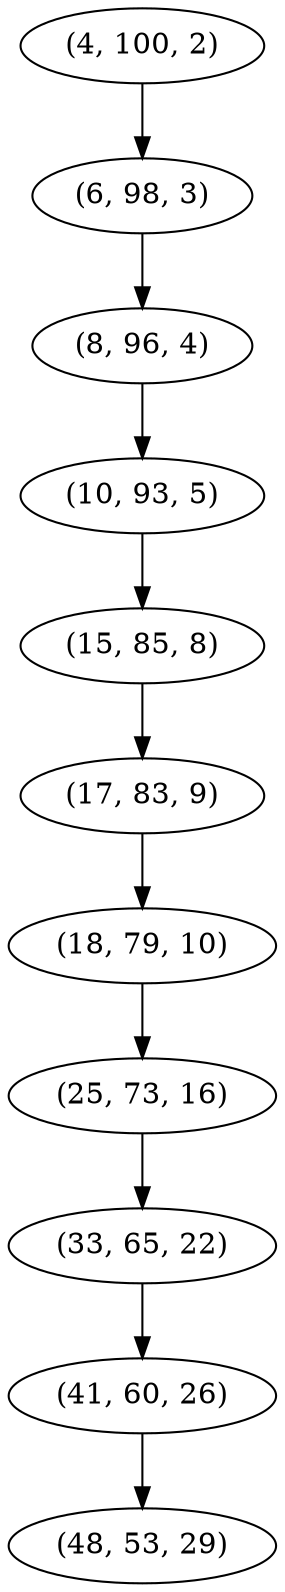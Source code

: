 digraph tree {
    "(4, 100, 2)";
    "(6, 98, 3)";
    "(8, 96, 4)";
    "(10, 93, 5)";
    "(15, 85, 8)";
    "(17, 83, 9)";
    "(18, 79, 10)";
    "(25, 73, 16)";
    "(33, 65, 22)";
    "(41, 60, 26)";
    "(48, 53, 29)";
    "(4, 100, 2)" -> "(6, 98, 3)";
    "(6, 98, 3)" -> "(8, 96, 4)";
    "(8, 96, 4)" -> "(10, 93, 5)";
    "(10, 93, 5)" -> "(15, 85, 8)";
    "(15, 85, 8)" -> "(17, 83, 9)";
    "(17, 83, 9)" -> "(18, 79, 10)";
    "(18, 79, 10)" -> "(25, 73, 16)";
    "(25, 73, 16)" -> "(33, 65, 22)";
    "(33, 65, 22)" -> "(41, 60, 26)";
    "(41, 60, 26)" -> "(48, 53, 29)";
}
